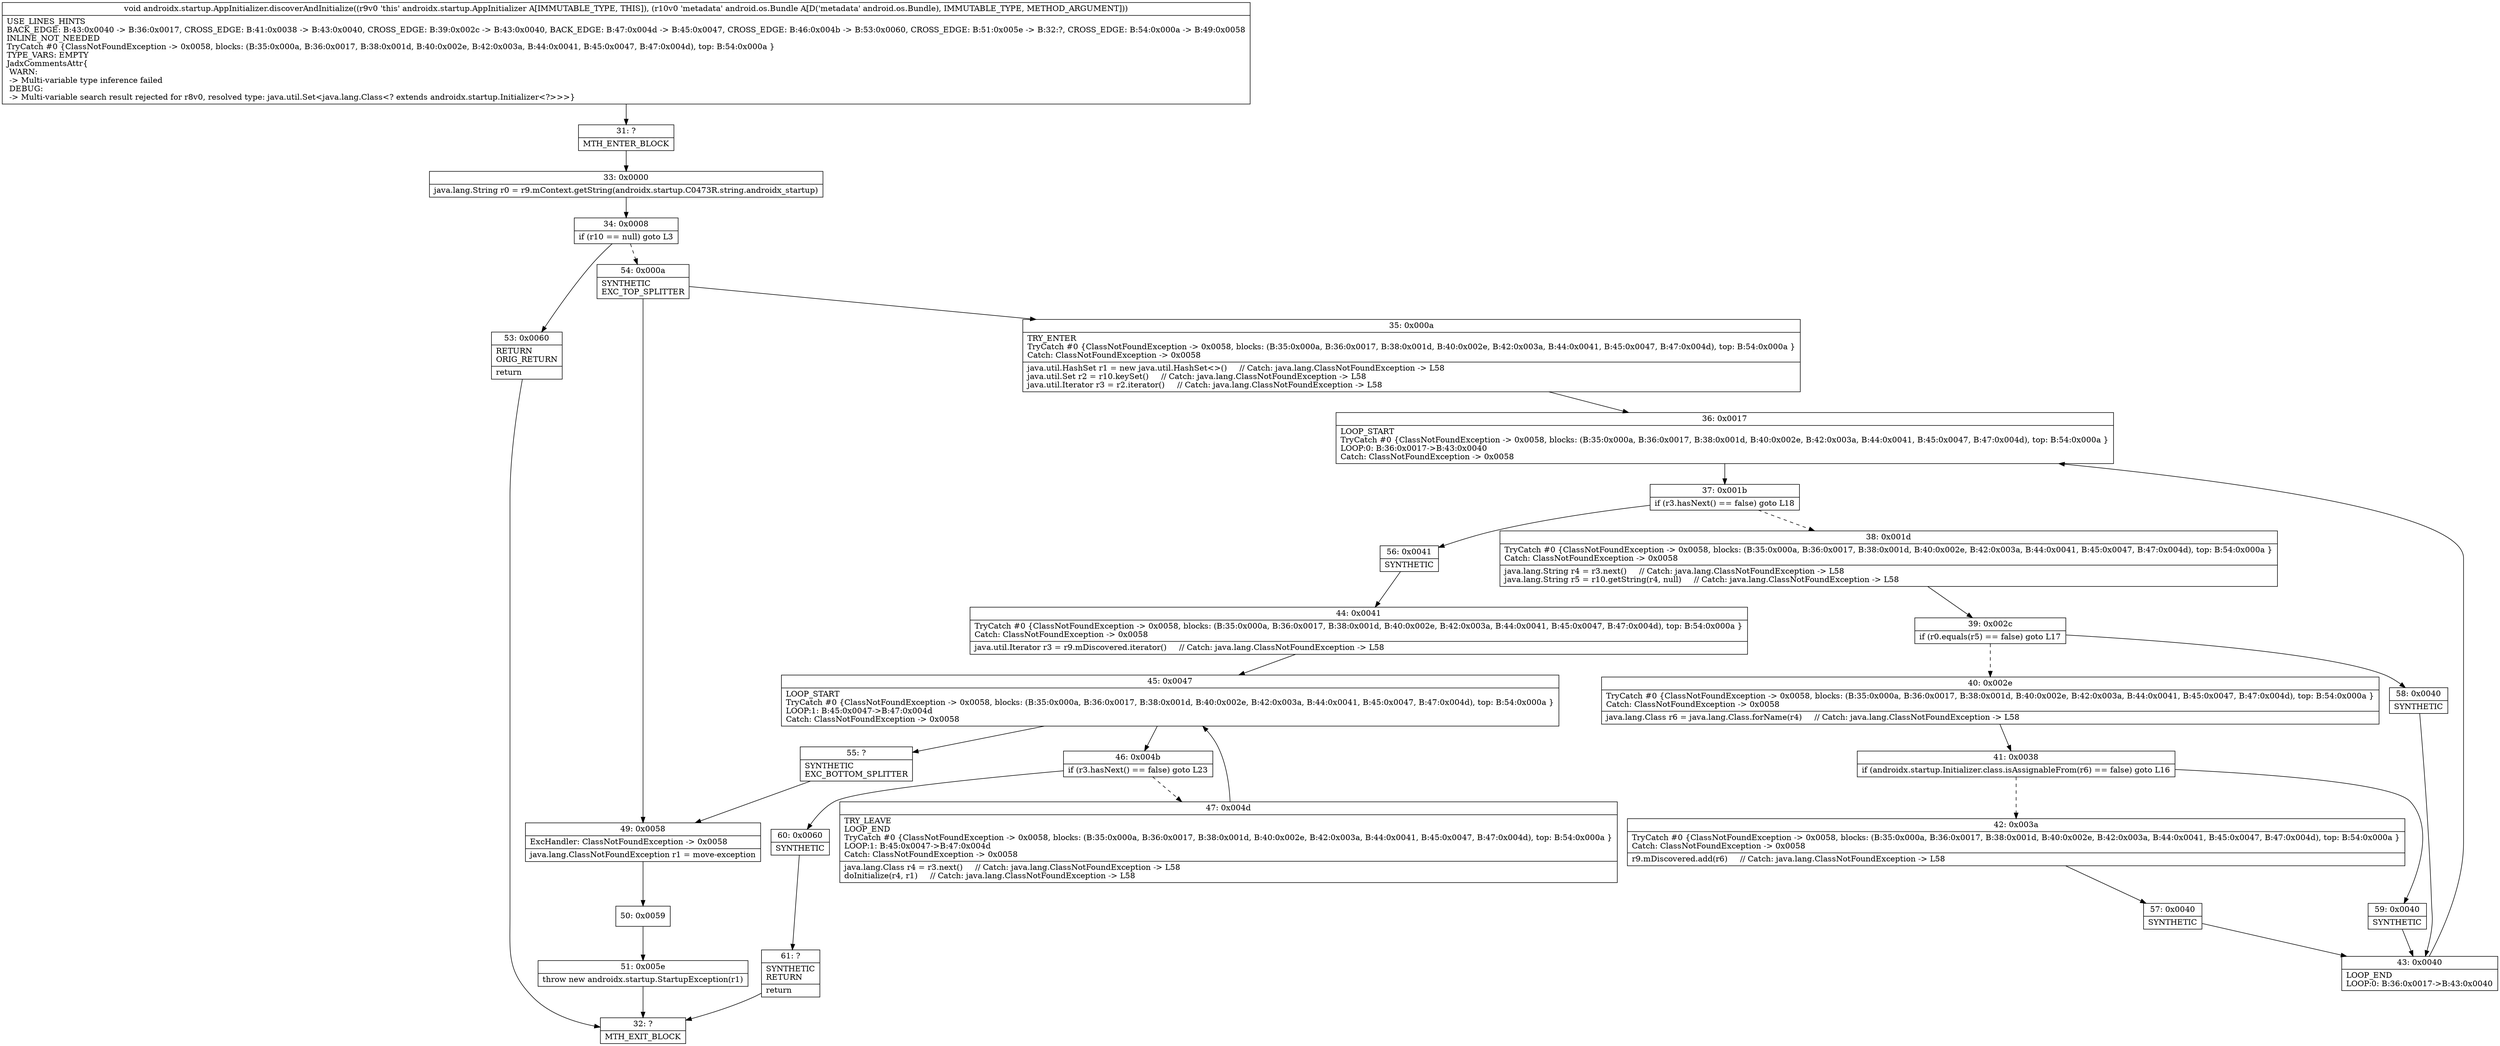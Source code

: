 digraph "CFG forandroidx.startup.AppInitializer.discoverAndInitialize(Landroid\/os\/Bundle;)V" {
Node_31 [shape=record,label="{31\:\ ?|MTH_ENTER_BLOCK\l}"];
Node_33 [shape=record,label="{33\:\ 0x0000|java.lang.String r0 = r9.mContext.getString(androidx.startup.C0473R.string.androidx_startup)\l}"];
Node_34 [shape=record,label="{34\:\ 0x0008|if (r10 == null) goto L3\l}"];
Node_53 [shape=record,label="{53\:\ 0x0060|RETURN\lORIG_RETURN\l|return\l}"];
Node_32 [shape=record,label="{32\:\ ?|MTH_EXIT_BLOCK\l}"];
Node_54 [shape=record,label="{54\:\ 0x000a|SYNTHETIC\lEXC_TOP_SPLITTER\l}"];
Node_35 [shape=record,label="{35\:\ 0x000a|TRY_ENTER\lTryCatch #0 \{ClassNotFoundException \-\> 0x0058, blocks: (B:35:0x000a, B:36:0x0017, B:38:0x001d, B:40:0x002e, B:42:0x003a, B:44:0x0041, B:45:0x0047, B:47:0x004d), top: B:54:0x000a \}\lCatch: ClassNotFoundException \-\> 0x0058\l|java.util.HashSet r1 = new java.util.HashSet\<\>()     \/\/ Catch: java.lang.ClassNotFoundException \-\> L58\ljava.util.Set r2 = r10.keySet()     \/\/ Catch: java.lang.ClassNotFoundException \-\> L58\ljava.util.Iterator r3 = r2.iterator()     \/\/ Catch: java.lang.ClassNotFoundException \-\> L58\l}"];
Node_36 [shape=record,label="{36\:\ 0x0017|LOOP_START\lTryCatch #0 \{ClassNotFoundException \-\> 0x0058, blocks: (B:35:0x000a, B:36:0x0017, B:38:0x001d, B:40:0x002e, B:42:0x003a, B:44:0x0041, B:45:0x0047, B:47:0x004d), top: B:54:0x000a \}\lLOOP:0: B:36:0x0017\-\>B:43:0x0040\lCatch: ClassNotFoundException \-\> 0x0058\l}"];
Node_37 [shape=record,label="{37\:\ 0x001b|if (r3.hasNext() == false) goto L18\l}"];
Node_38 [shape=record,label="{38\:\ 0x001d|TryCatch #0 \{ClassNotFoundException \-\> 0x0058, blocks: (B:35:0x000a, B:36:0x0017, B:38:0x001d, B:40:0x002e, B:42:0x003a, B:44:0x0041, B:45:0x0047, B:47:0x004d), top: B:54:0x000a \}\lCatch: ClassNotFoundException \-\> 0x0058\l|java.lang.String r4 = r3.next()     \/\/ Catch: java.lang.ClassNotFoundException \-\> L58\ljava.lang.String r5 = r10.getString(r4, null)     \/\/ Catch: java.lang.ClassNotFoundException \-\> L58\l}"];
Node_39 [shape=record,label="{39\:\ 0x002c|if (r0.equals(r5) == false) goto L17\l}"];
Node_40 [shape=record,label="{40\:\ 0x002e|TryCatch #0 \{ClassNotFoundException \-\> 0x0058, blocks: (B:35:0x000a, B:36:0x0017, B:38:0x001d, B:40:0x002e, B:42:0x003a, B:44:0x0041, B:45:0x0047, B:47:0x004d), top: B:54:0x000a \}\lCatch: ClassNotFoundException \-\> 0x0058\l|java.lang.Class r6 = java.lang.Class.forName(r4)     \/\/ Catch: java.lang.ClassNotFoundException \-\> L58\l}"];
Node_41 [shape=record,label="{41\:\ 0x0038|if (androidx.startup.Initializer.class.isAssignableFrom(r6) == false) goto L16\l}"];
Node_42 [shape=record,label="{42\:\ 0x003a|TryCatch #0 \{ClassNotFoundException \-\> 0x0058, blocks: (B:35:0x000a, B:36:0x0017, B:38:0x001d, B:40:0x002e, B:42:0x003a, B:44:0x0041, B:45:0x0047, B:47:0x004d), top: B:54:0x000a \}\lCatch: ClassNotFoundException \-\> 0x0058\l|r9.mDiscovered.add(r6)     \/\/ Catch: java.lang.ClassNotFoundException \-\> L58\l}"];
Node_57 [shape=record,label="{57\:\ 0x0040|SYNTHETIC\l}"];
Node_43 [shape=record,label="{43\:\ 0x0040|LOOP_END\lLOOP:0: B:36:0x0017\-\>B:43:0x0040\l}"];
Node_59 [shape=record,label="{59\:\ 0x0040|SYNTHETIC\l}"];
Node_58 [shape=record,label="{58\:\ 0x0040|SYNTHETIC\l}"];
Node_56 [shape=record,label="{56\:\ 0x0041|SYNTHETIC\l}"];
Node_44 [shape=record,label="{44\:\ 0x0041|TryCatch #0 \{ClassNotFoundException \-\> 0x0058, blocks: (B:35:0x000a, B:36:0x0017, B:38:0x001d, B:40:0x002e, B:42:0x003a, B:44:0x0041, B:45:0x0047, B:47:0x004d), top: B:54:0x000a \}\lCatch: ClassNotFoundException \-\> 0x0058\l|java.util.Iterator r3 = r9.mDiscovered.iterator()     \/\/ Catch: java.lang.ClassNotFoundException \-\> L58\l}"];
Node_45 [shape=record,label="{45\:\ 0x0047|LOOP_START\lTryCatch #0 \{ClassNotFoundException \-\> 0x0058, blocks: (B:35:0x000a, B:36:0x0017, B:38:0x001d, B:40:0x002e, B:42:0x003a, B:44:0x0041, B:45:0x0047, B:47:0x004d), top: B:54:0x000a \}\lLOOP:1: B:45:0x0047\-\>B:47:0x004d\lCatch: ClassNotFoundException \-\> 0x0058\l}"];
Node_46 [shape=record,label="{46\:\ 0x004b|if (r3.hasNext() == false) goto L23\l}"];
Node_47 [shape=record,label="{47\:\ 0x004d|TRY_LEAVE\lLOOP_END\lTryCatch #0 \{ClassNotFoundException \-\> 0x0058, blocks: (B:35:0x000a, B:36:0x0017, B:38:0x001d, B:40:0x002e, B:42:0x003a, B:44:0x0041, B:45:0x0047, B:47:0x004d), top: B:54:0x000a \}\lLOOP:1: B:45:0x0047\-\>B:47:0x004d\lCatch: ClassNotFoundException \-\> 0x0058\l|java.lang.Class r4 = r3.next()     \/\/ Catch: java.lang.ClassNotFoundException \-\> L58\ldoInitialize(r4, r1)     \/\/ Catch: java.lang.ClassNotFoundException \-\> L58\l}"];
Node_60 [shape=record,label="{60\:\ 0x0060|SYNTHETIC\l}"];
Node_61 [shape=record,label="{61\:\ ?|SYNTHETIC\lRETURN\l|return\l}"];
Node_55 [shape=record,label="{55\:\ ?|SYNTHETIC\lEXC_BOTTOM_SPLITTER\l}"];
Node_49 [shape=record,label="{49\:\ 0x0058|ExcHandler: ClassNotFoundException \-\> 0x0058\l|java.lang.ClassNotFoundException r1 = move\-exception\l}"];
Node_50 [shape=record,label="{50\:\ 0x0059}"];
Node_51 [shape=record,label="{51\:\ 0x005e|throw new androidx.startup.StartupException(r1)\l}"];
MethodNode[shape=record,label="{void androidx.startup.AppInitializer.discoverAndInitialize((r9v0 'this' androidx.startup.AppInitializer A[IMMUTABLE_TYPE, THIS]), (r10v0 'metadata' android.os.Bundle A[D('metadata' android.os.Bundle), IMMUTABLE_TYPE, METHOD_ARGUMENT]))  | USE_LINES_HINTS\lBACK_EDGE: B:43:0x0040 \-\> B:36:0x0017, CROSS_EDGE: B:41:0x0038 \-\> B:43:0x0040, CROSS_EDGE: B:39:0x002c \-\> B:43:0x0040, BACK_EDGE: B:47:0x004d \-\> B:45:0x0047, CROSS_EDGE: B:46:0x004b \-\> B:53:0x0060, CROSS_EDGE: B:51:0x005e \-\> B:32:?, CROSS_EDGE: B:54:0x000a \-\> B:49:0x0058\lINLINE_NOT_NEEDED\lTryCatch #0 \{ClassNotFoundException \-\> 0x0058, blocks: (B:35:0x000a, B:36:0x0017, B:38:0x001d, B:40:0x002e, B:42:0x003a, B:44:0x0041, B:45:0x0047, B:47:0x004d), top: B:54:0x000a \}\lTYPE_VARS: EMPTY\lJadxCommentsAttr\{\l WARN: \l \-\> Multi\-variable type inference failed\l DEBUG: \l \-\> Multi\-variable search result rejected for r8v0, resolved type: java.util.Set\<java.lang.Class\<? extends androidx.startup.Initializer\<?\>\>\>\}\l}"];
MethodNode -> Node_31;Node_31 -> Node_33;
Node_33 -> Node_34;
Node_34 -> Node_53;
Node_34 -> Node_54[style=dashed];
Node_53 -> Node_32;
Node_54 -> Node_35;
Node_54 -> Node_49;
Node_35 -> Node_36;
Node_36 -> Node_37;
Node_37 -> Node_38[style=dashed];
Node_37 -> Node_56;
Node_38 -> Node_39;
Node_39 -> Node_40[style=dashed];
Node_39 -> Node_58;
Node_40 -> Node_41;
Node_41 -> Node_42[style=dashed];
Node_41 -> Node_59;
Node_42 -> Node_57;
Node_57 -> Node_43;
Node_43 -> Node_36;
Node_59 -> Node_43;
Node_58 -> Node_43;
Node_56 -> Node_44;
Node_44 -> Node_45;
Node_45 -> Node_46;
Node_45 -> Node_55;
Node_46 -> Node_47[style=dashed];
Node_46 -> Node_60;
Node_47 -> Node_45;
Node_60 -> Node_61;
Node_61 -> Node_32;
Node_55 -> Node_49;
Node_49 -> Node_50;
Node_50 -> Node_51;
Node_51 -> Node_32;
}

